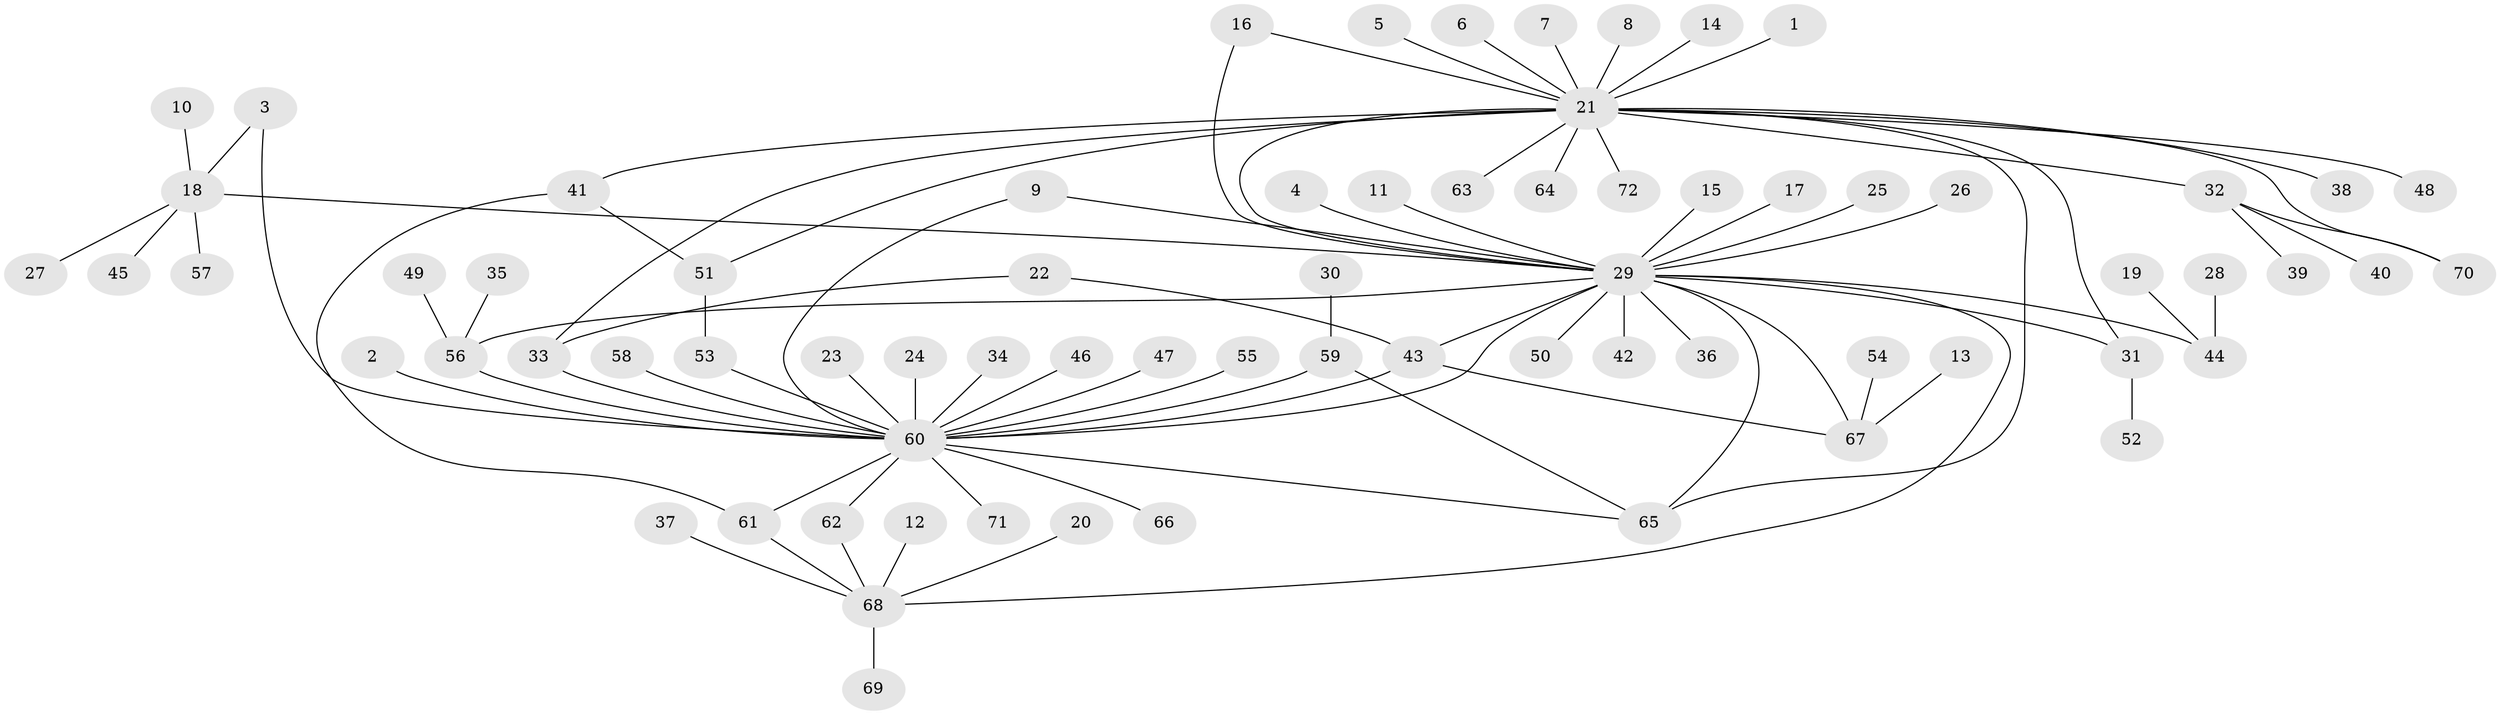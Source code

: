 // original degree distribution, {26: 0.006944444444444444, 24: 0.006944444444444444, 22: 0.006944444444444444, 4: 0.05555555555555555, 1: 0.5902777777777778, 3: 0.05555555555555555, 6: 0.020833333333333332, 7: 0.006944444444444444, 2: 0.2222222222222222, 9: 0.006944444444444444, 5: 0.020833333333333332}
// Generated by graph-tools (version 1.1) at 2025/36/03/04/25 23:36:55]
// undirected, 72 vertices, 89 edges
graph export_dot {
  node [color=gray90,style=filled];
  1;
  2;
  3;
  4;
  5;
  6;
  7;
  8;
  9;
  10;
  11;
  12;
  13;
  14;
  15;
  16;
  17;
  18;
  19;
  20;
  21;
  22;
  23;
  24;
  25;
  26;
  27;
  28;
  29;
  30;
  31;
  32;
  33;
  34;
  35;
  36;
  37;
  38;
  39;
  40;
  41;
  42;
  43;
  44;
  45;
  46;
  47;
  48;
  49;
  50;
  51;
  52;
  53;
  54;
  55;
  56;
  57;
  58;
  59;
  60;
  61;
  62;
  63;
  64;
  65;
  66;
  67;
  68;
  69;
  70;
  71;
  72;
  1 -- 21 [weight=1.0];
  2 -- 60 [weight=1.0];
  3 -- 18 [weight=1.0];
  3 -- 60 [weight=1.0];
  4 -- 29 [weight=1.0];
  5 -- 21 [weight=1.0];
  6 -- 21 [weight=1.0];
  7 -- 21 [weight=1.0];
  8 -- 21 [weight=1.0];
  9 -- 29 [weight=1.0];
  9 -- 60 [weight=1.0];
  10 -- 18 [weight=1.0];
  11 -- 29 [weight=1.0];
  12 -- 68 [weight=1.0];
  13 -- 67 [weight=1.0];
  14 -- 21 [weight=1.0];
  15 -- 29 [weight=1.0];
  16 -- 21 [weight=1.0];
  16 -- 29 [weight=1.0];
  17 -- 29 [weight=1.0];
  18 -- 27 [weight=1.0];
  18 -- 29 [weight=1.0];
  18 -- 45 [weight=1.0];
  18 -- 57 [weight=1.0];
  19 -- 44 [weight=1.0];
  20 -- 68 [weight=1.0];
  21 -- 29 [weight=1.0];
  21 -- 31 [weight=1.0];
  21 -- 32 [weight=1.0];
  21 -- 33 [weight=1.0];
  21 -- 38 [weight=1.0];
  21 -- 41 [weight=1.0];
  21 -- 48 [weight=1.0];
  21 -- 51 [weight=1.0];
  21 -- 63 [weight=1.0];
  21 -- 64 [weight=1.0];
  21 -- 65 [weight=1.0];
  21 -- 70 [weight=1.0];
  21 -- 72 [weight=1.0];
  22 -- 33 [weight=1.0];
  22 -- 43 [weight=1.0];
  23 -- 60 [weight=1.0];
  24 -- 60 [weight=1.0];
  25 -- 29 [weight=1.0];
  26 -- 29 [weight=1.0];
  28 -- 44 [weight=1.0];
  29 -- 31 [weight=1.0];
  29 -- 36 [weight=1.0];
  29 -- 42 [weight=1.0];
  29 -- 43 [weight=1.0];
  29 -- 44 [weight=1.0];
  29 -- 50 [weight=1.0];
  29 -- 56 [weight=1.0];
  29 -- 60 [weight=1.0];
  29 -- 65 [weight=1.0];
  29 -- 67 [weight=1.0];
  29 -- 68 [weight=1.0];
  30 -- 59 [weight=1.0];
  31 -- 52 [weight=1.0];
  32 -- 39 [weight=1.0];
  32 -- 40 [weight=1.0];
  32 -- 70 [weight=1.0];
  33 -- 60 [weight=1.0];
  34 -- 60 [weight=1.0];
  35 -- 56 [weight=1.0];
  37 -- 68 [weight=1.0];
  41 -- 51 [weight=1.0];
  41 -- 61 [weight=1.0];
  43 -- 60 [weight=1.0];
  43 -- 67 [weight=1.0];
  46 -- 60 [weight=1.0];
  47 -- 60 [weight=1.0];
  49 -- 56 [weight=1.0];
  51 -- 53 [weight=1.0];
  53 -- 60 [weight=1.0];
  54 -- 67 [weight=1.0];
  55 -- 60 [weight=1.0];
  56 -- 60 [weight=1.0];
  58 -- 60 [weight=1.0];
  59 -- 60 [weight=1.0];
  59 -- 65 [weight=1.0];
  60 -- 61 [weight=1.0];
  60 -- 62 [weight=1.0];
  60 -- 65 [weight=1.0];
  60 -- 66 [weight=1.0];
  60 -- 71 [weight=1.0];
  61 -- 68 [weight=1.0];
  62 -- 68 [weight=1.0];
  68 -- 69 [weight=1.0];
}
